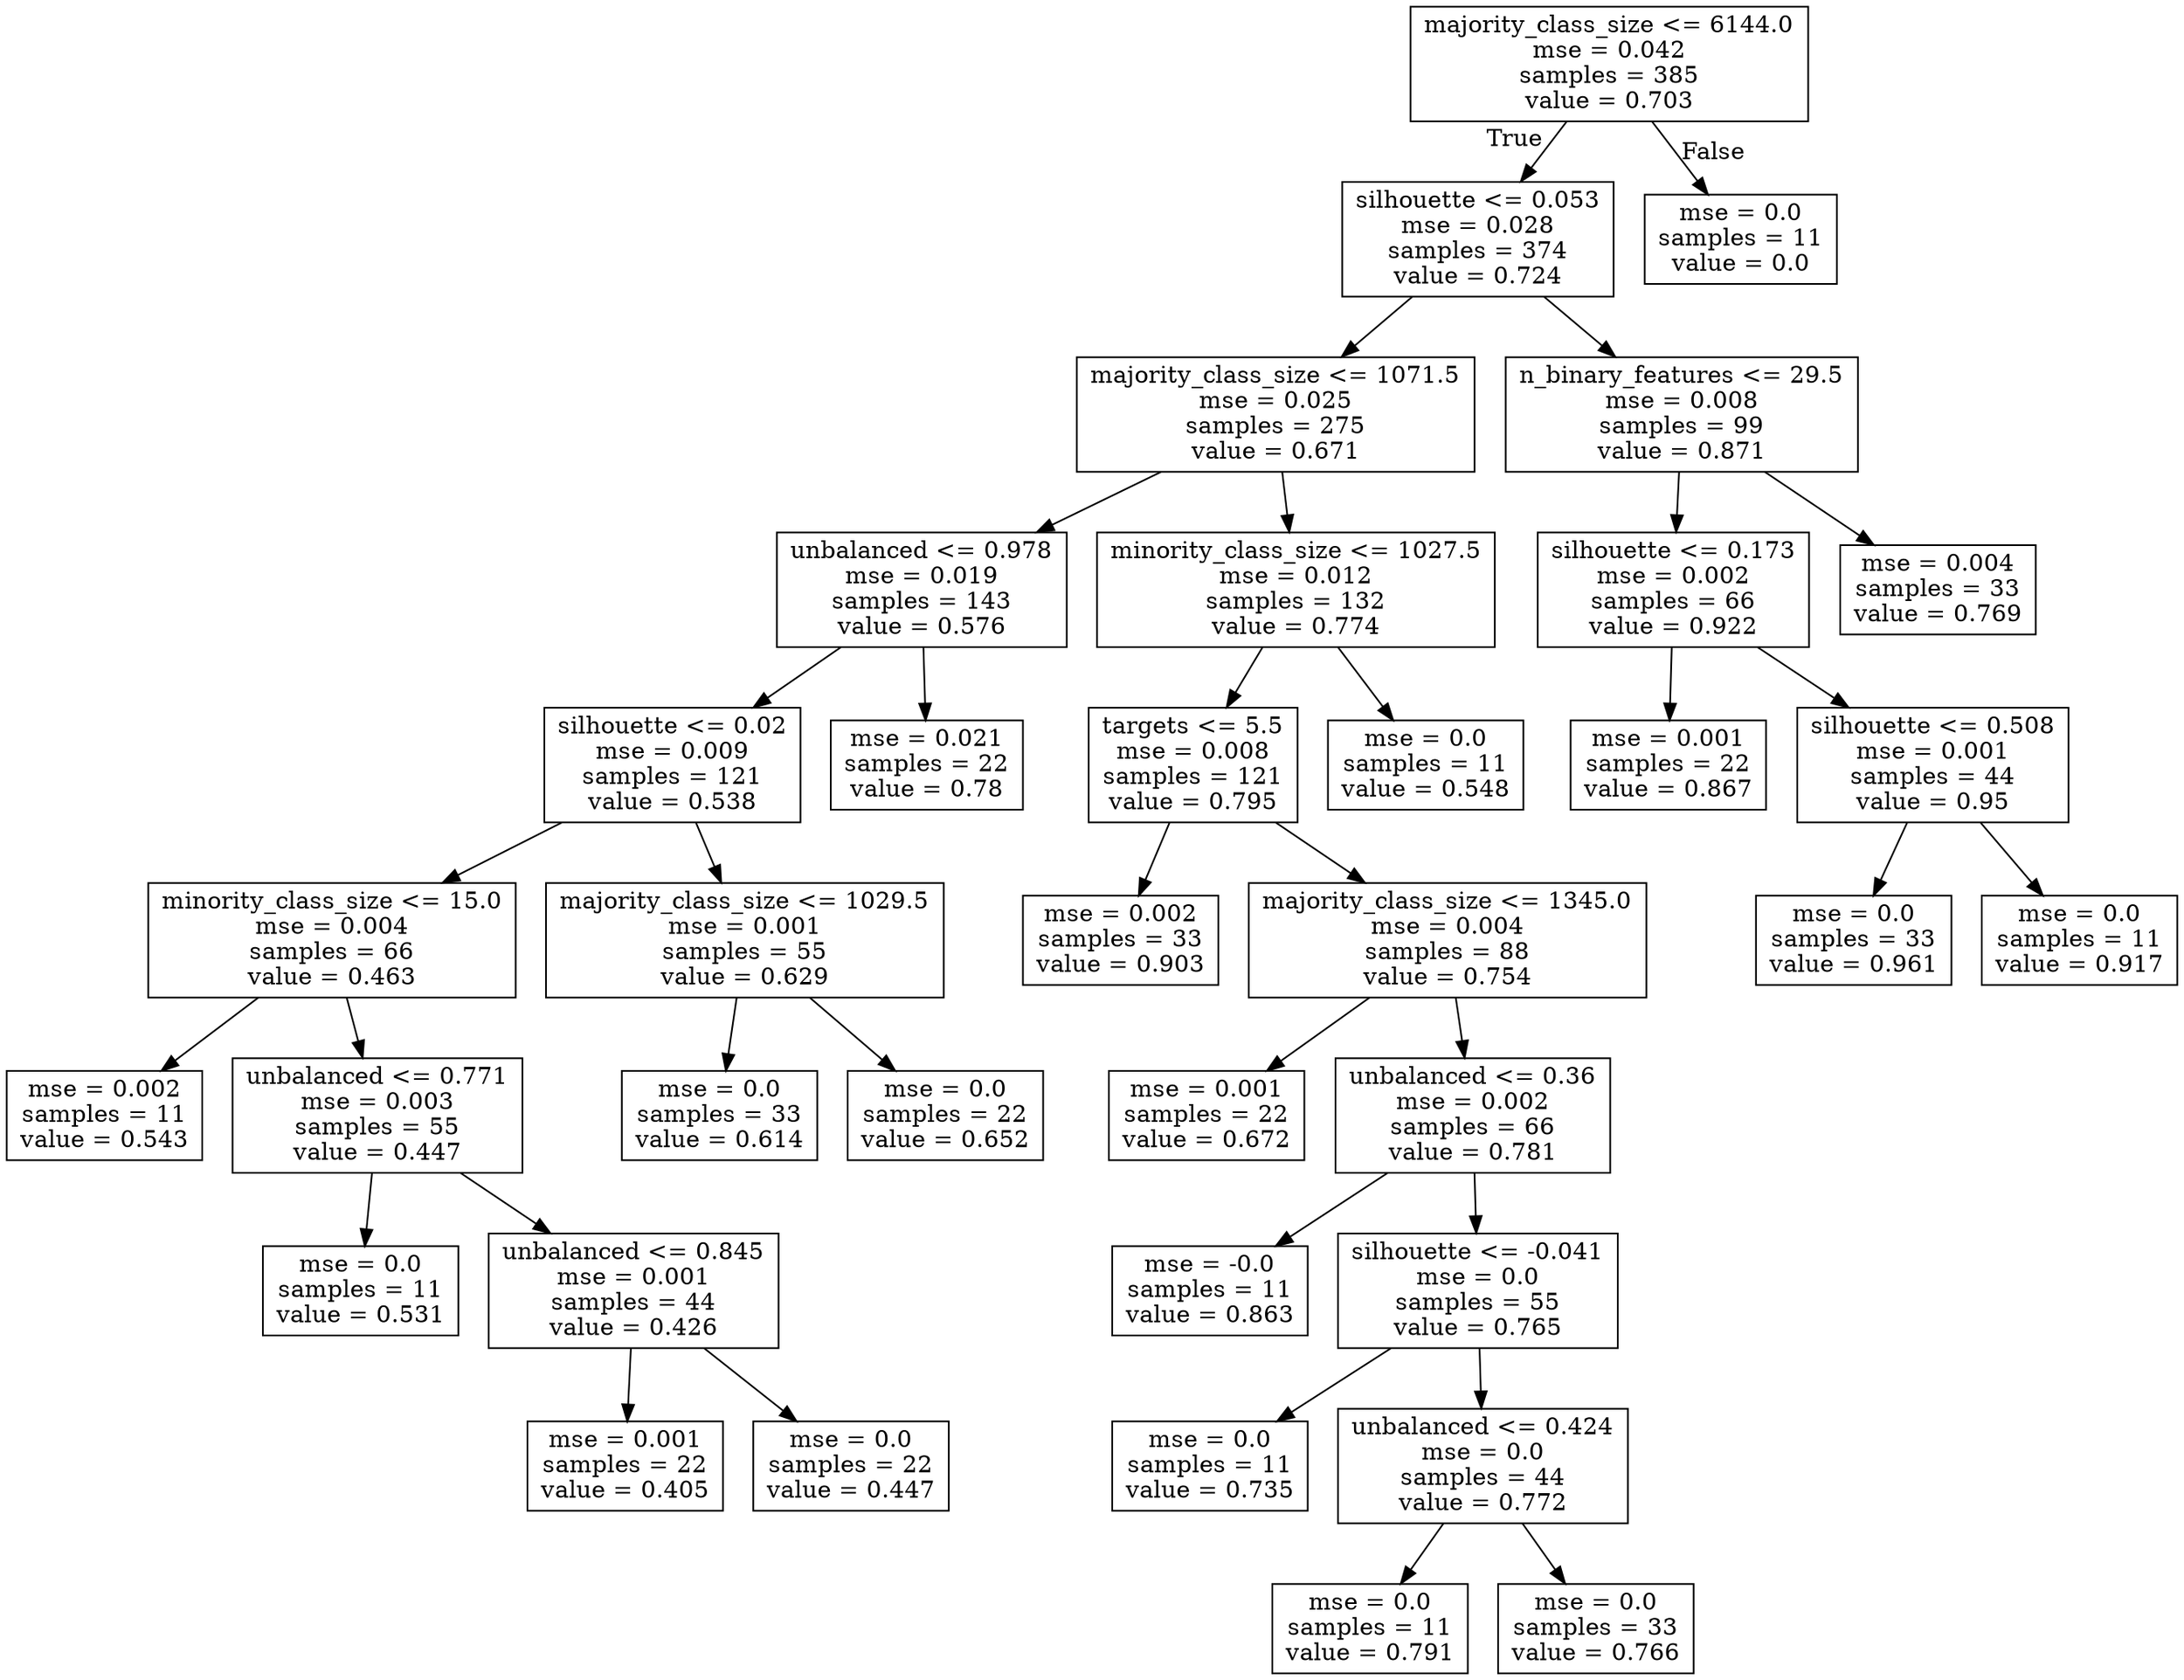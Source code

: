 digraph Tree {
node [shape=box] ;
0 [label="majority_class_size <= 6144.0\nmse = 0.042\nsamples = 385\nvalue = 0.703"] ;
1 [label="silhouette <= 0.053\nmse = 0.028\nsamples = 374\nvalue = 0.724"] ;
0 -> 1 [labeldistance=2.5, labelangle=45, headlabel="True"] ;
2 [label="majority_class_size <= 1071.5\nmse = 0.025\nsamples = 275\nvalue = 0.671"] ;
1 -> 2 ;
3 [label="unbalanced <= 0.978\nmse = 0.019\nsamples = 143\nvalue = 0.576"] ;
2 -> 3 ;
4 [label="silhouette <= 0.02\nmse = 0.009\nsamples = 121\nvalue = 0.538"] ;
3 -> 4 ;
5 [label="minority_class_size <= 15.0\nmse = 0.004\nsamples = 66\nvalue = 0.463"] ;
4 -> 5 ;
6 [label="mse = 0.002\nsamples = 11\nvalue = 0.543"] ;
5 -> 6 ;
7 [label="unbalanced <= 0.771\nmse = 0.003\nsamples = 55\nvalue = 0.447"] ;
5 -> 7 ;
8 [label="mse = 0.0\nsamples = 11\nvalue = 0.531"] ;
7 -> 8 ;
9 [label="unbalanced <= 0.845\nmse = 0.001\nsamples = 44\nvalue = 0.426"] ;
7 -> 9 ;
10 [label="mse = 0.001\nsamples = 22\nvalue = 0.405"] ;
9 -> 10 ;
11 [label="mse = 0.0\nsamples = 22\nvalue = 0.447"] ;
9 -> 11 ;
12 [label="majority_class_size <= 1029.5\nmse = 0.001\nsamples = 55\nvalue = 0.629"] ;
4 -> 12 ;
13 [label="mse = 0.0\nsamples = 33\nvalue = 0.614"] ;
12 -> 13 ;
14 [label="mse = 0.0\nsamples = 22\nvalue = 0.652"] ;
12 -> 14 ;
15 [label="mse = 0.021\nsamples = 22\nvalue = 0.78"] ;
3 -> 15 ;
16 [label="minority_class_size <= 1027.5\nmse = 0.012\nsamples = 132\nvalue = 0.774"] ;
2 -> 16 ;
17 [label="targets <= 5.5\nmse = 0.008\nsamples = 121\nvalue = 0.795"] ;
16 -> 17 ;
18 [label="mse = 0.002\nsamples = 33\nvalue = 0.903"] ;
17 -> 18 ;
19 [label="majority_class_size <= 1345.0\nmse = 0.004\nsamples = 88\nvalue = 0.754"] ;
17 -> 19 ;
20 [label="mse = 0.001\nsamples = 22\nvalue = 0.672"] ;
19 -> 20 ;
21 [label="unbalanced <= 0.36\nmse = 0.002\nsamples = 66\nvalue = 0.781"] ;
19 -> 21 ;
22 [label="mse = -0.0\nsamples = 11\nvalue = 0.863"] ;
21 -> 22 ;
23 [label="silhouette <= -0.041\nmse = 0.0\nsamples = 55\nvalue = 0.765"] ;
21 -> 23 ;
24 [label="mse = 0.0\nsamples = 11\nvalue = 0.735"] ;
23 -> 24 ;
25 [label="unbalanced <= 0.424\nmse = 0.0\nsamples = 44\nvalue = 0.772"] ;
23 -> 25 ;
26 [label="mse = 0.0\nsamples = 11\nvalue = 0.791"] ;
25 -> 26 ;
27 [label="mse = 0.0\nsamples = 33\nvalue = 0.766"] ;
25 -> 27 ;
28 [label="mse = 0.0\nsamples = 11\nvalue = 0.548"] ;
16 -> 28 ;
29 [label="n_binary_features <= 29.5\nmse = 0.008\nsamples = 99\nvalue = 0.871"] ;
1 -> 29 ;
30 [label="silhouette <= 0.173\nmse = 0.002\nsamples = 66\nvalue = 0.922"] ;
29 -> 30 ;
31 [label="mse = 0.001\nsamples = 22\nvalue = 0.867"] ;
30 -> 31 ;
32 [label="silhouette <= 0.508\nmse = 0.001\nsamples = 44\nvalue = 0.95"] ;
30 -> 32 ;
33 [label="mse = 0.0\nsamples = 33\nvalue = 0.961"] ;
32 -> 33 ;
34 [label="mse = 0.0\nsamples = 11\nvalue = 0.917"] ;
32 -> 34 ;
35 [label="mse = 0.004\nsamples = 33\nvalue = 0.769"] ;
29 -> 35 ;
36 [label="mse = 0.0\nsamples = 11\nvalue = 0.0"] ;
0 -> 36 [labeldistance=2.5, labelangle=-45, headlabel="False"] ;
}